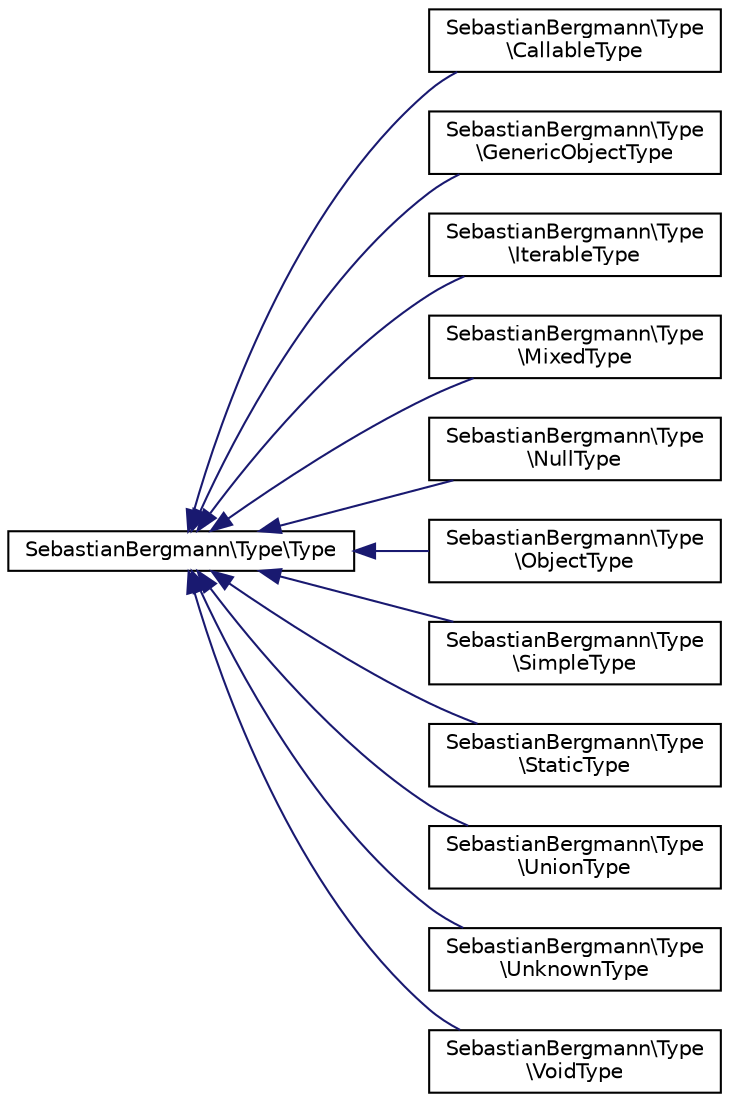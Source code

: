 digraph "Graphical Class Hierarchy"
{
  edge [fontname="Helvetica",fontsize="10",labelfontname="Helvetica",labelfontsize="10"];
  node [fontname="Helvetica",fontsize="10",shape=record];
  rankdir="LR";
  Node0 [label="SebastianBergmann\\Type\\Type",height=0.2,width=0.4,color="black", fillcolor="white", style="filled",URL="$classSebastianBergmann_1_1Type_1_1Type.html"];
  Node0 -> Node1 [dir="back",color="midnightblue",fontsize="10",style="solid",fontname="Helvetica"];
  Node1 [label="SebastianBergmann\\Type\l\\CallableType",height=0.2,width=0.4,color="black", fillcolor="white", style="filled",URL="$classSebastianBergmann_1_1Type_1_1CallableType.html"];
  Node0 -> Node2 [dir="back",color="midnightblue",fontsize="10",style="solid",fontname="Helvetica"];
  Node2 [label="SebastianBergmann\\Type\l\\GenericObjectType",height=0.2,width=0.4,color="black", fillcolor="white", style="filled",URL="$classSebastianBergmann_1_1Type_1_1GenericObjectType.html"];
  Node0 -> Node3 [dir="back",color="midnightblue",fontsize="10",style="solid",fontname="Helvetica"];
  Node3 [label="SebastianBergmann\\Type\l\\IterableType",height=0.2,width=0.4,color="black", fillcolor="white", style="filled",URL="$classSebastianBergmann_1_1Type_1_1IterableType.html"];
  Node0 -> Node4 [dir="back",color="midnightblue",fontsize="10",style="solid",fontname="Helvetica"];
  Node4 [label="SebastianBergmann\\Type\l\\MixedType",height=0.2,width=0.4,color="black", fillcolor="white", style="filled",URL="$classSebastianBergmann_1_1Type_1_1MixedType.html"];
  Node0 -> Node5 [dir="back",color="midnightblue",fontsize="10",style="solid",fontname="Helvetica"];
  Node5 [label="SebastianBergmann\\Type\l\\NullType",height=0.2,width=0.4,color="black", fillcolor="white", style="filled",URL="$classSebastianBergmann_1_1Type_1_1NullType.html"];
  Node0 -> Node6 [dir="back",color="midnightblue",fontsize="10",style="solid",fontname="Helvetica"];
  Node6 [label="SebastianBergmann\\Type\l\\ObjectType",height=0.2,width=0.4,color="black", fillcolor="white", style="filled",URL="$classSebastianBergmann_1_1Type_1_1ObjectType.html"];
  Node0 -> Node7 [dir="back",color="midnightblue",fontsize="10",style="solid",fontname="Helvetica"];
  Node7 [label="SebastianBergmann\\Type\l\\SimpleType",height=0.2,width=0.4,color="black", fillcolor="white", style="filled",URL="$classSebastianBergmann_1_1Type_1_1SimpleType.html"];
  Node0 -> Node8 [dir="back",color="midnightblue",fontsize="10",style="solid",fontname="Helvetica"];
  Node8 [label="SebastianBergmann\\Type\l\\StaticType",height=0.2,width=0.4,color="black", fillcolor="white", style="filled",URL="$classSebastianBergmann_1_1Type_1_1StaticType.html"];
  Node0 -> Node9 [dir="back",color="midnightblue",fontsize="10",style="solid",fontname="Helvetica"];
  Node9 [label="SebastianBergmann\\Type\l\\UnionType",height=0.2,width=0.4,color="black", fillcolor="white", style="filled",URL="$classSebastianBergmann_1_1Type_1_1UnionType.html"];
  Node0 -> Node10 [dir="back",color="midnightblue",fontsize="10",style="solid",fontname="Helvetica"];
  Node10 [label="SebastianBergmann\\Type\l\\UnknownType",height=0.2,width=0.4,color="black", fillcolor="white", style="filled",URL="$classSebastianBergmann_1_1Type_1_1UnknownType.html"];
  Node0 -> Node11 [dir="back",color="midnightblue",fontsize="10",style="solid",fontname="Helvetica"];
  Node11 [label="SebastianBergmann\\Type\l\\VoidType",height=0.2,width=0.4,color="black", fillcolor="white", style="filled",URL="$classSebastianBergmann_1_1Type_1_1VoidType.html"];
}
